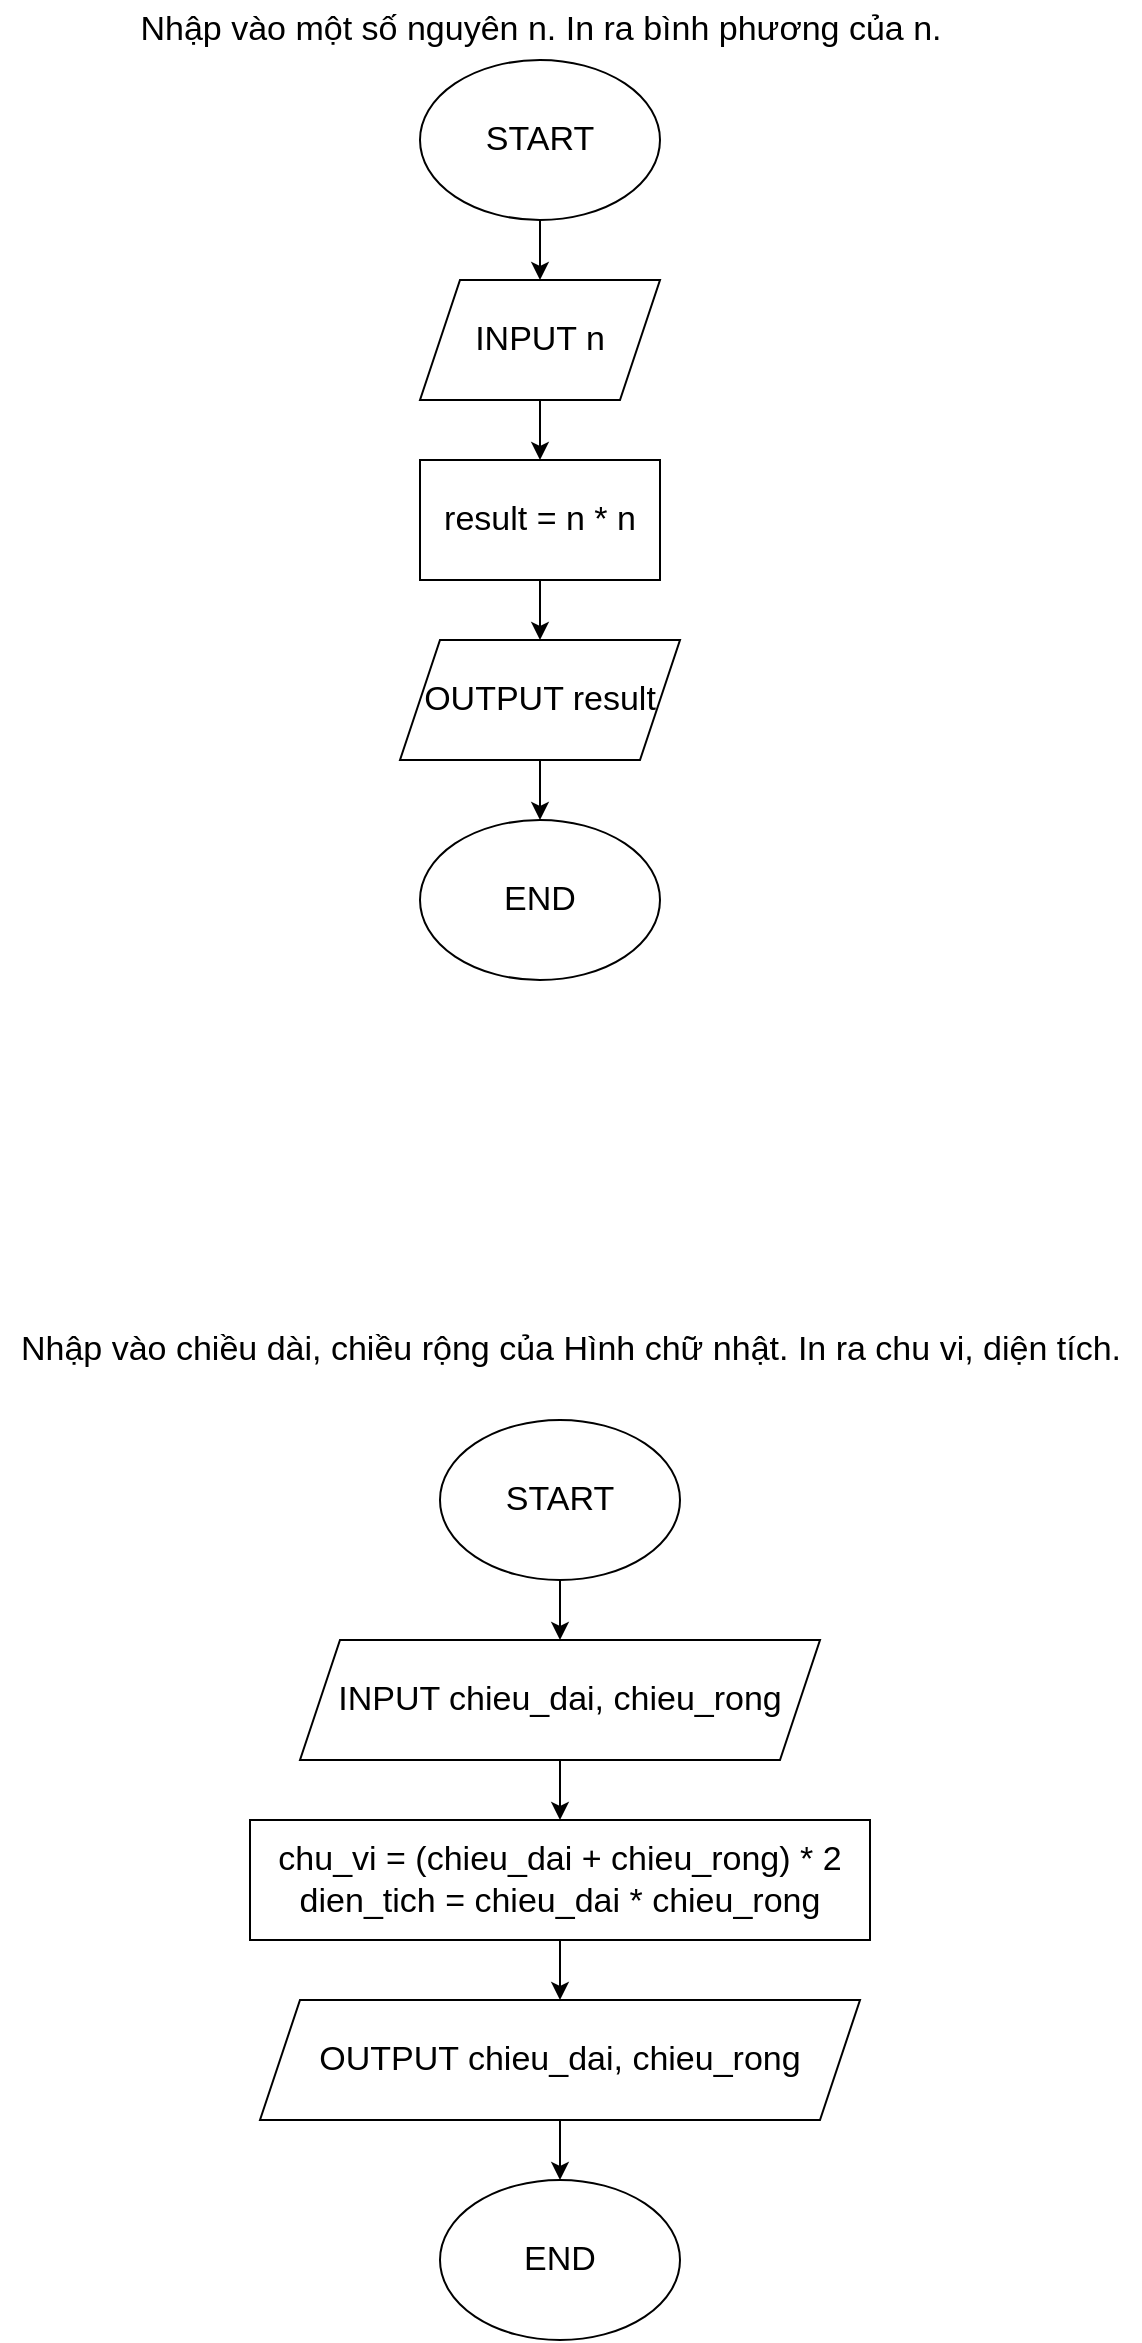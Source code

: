 <mxfile version="20.4.0" type="device" pages="6"><diagram id="KJaSluL_ioT5hBm9Aq_H" name="Page-1"><mxGraphModel dx="2382" dy="1279" grid="0" gridSize="10" guides="1" tooltips="1" connect="1" arrows="1" fold="1" page="0" pageScale="1" pageWidth="850" pageHeight="1100" math="0" shadow="0"><root><mxCell id="0"/><mxCell id="1" parent="0"/><mxCell id="9l7azfOI4vsaY6an6UVq-1" value="Nhập vào một số nguyên n. In ra bình phương của n.&lt;br style=&quot;font-size: 17px;&quot;&gt;" style="text;html=1;align=center;verticalAlign=middle;resizable=0;points=[];autosize=1;strokeColor=none;fillColor=none;fontSize=17;" parent="1" vertex="1"><mxGeometry x="60" y="90" width="420" height="30" as="geometry"/></mxCell><mxCell id="9l7azfOI4vsaY6an6UVq-2" value="START" style="ellipse;whiteSpace=wrap;html=1;fontSize=17;" parent="1" vertex="1"><mxGeometry x="210" y="120" width="120" height="80" as="geometry"/></mxCell><mxCell id="9l7azfOI4vsaY6an6UVq-3" value="INPUT n" style="shape=parallelogram;perimeter=parallelogramPerimeter;whiteSpace=wrap;html=1;fixedSize=1;fontSize=17;" parent="1" vertex="1"><mxGeometry x="210" y="230" width="120" height="60" as="geometry"/></mxCell><mxCell id="9l7azfOI4vsaY6an6UVq-4" value="result = n * n" style="rounded=0;whiteSpace=wrap;html=1;fontSize=17;" parent="1" vertex="1"><mxGeometry x="210" y="320" width="120" height="60" as="geometry"/></mxCell><mxCell id="9l7azfOI4vsaY6an6UVq-5" value="OUTPUT result" style="shape=parallelogram;perimeter=parallelogramPerimeter;whiteSpace=wrap;html=1;fixedSize=1;fontSize=17;" parent="1" vertex="1"><mxGeometry x="200" y="410" width="140" height="60" as="geometry"/></mxCell><mxCell id="9l7azfOI4vsaY6an6UVq-6" value="END" style="ellipse;whiteSpace=wrap;html=1;fontSize=17;" parent="1" vertex="1"><mxGeometry x="210" y="500" width="120" height="80" as="geometry"/></mxCell><mxCell id="9l7azfOI4vsaY6an6UVq-7" value="" style="endArrow=classic;html=1;rounded=0;fontSize=17;exitX=0.5;exitY=1;exitDx=0;exitDy=0;" parent="1" source="9l7azfOI4vsaY6an6UVq-2" target="9l7azfOI4vsaY6an6UVq-3" edge="1"><mxGeometry width="50" height="50" relative="1" as="geometry"><mxPoint x="340" y="360" as="sourcePoint"/><mxPoint x="390" y="310" as="targetPoint"/></mxGeometry></mxCell><mxCell id="9l7azfOI4vsaY6an6UVq-8" value="" style="endArrow=classic;html=1;rounded=0;fontSize=17;exitX=0.5;exitY=1;exitDx=0;exitDy=0;entryX=0.5;entryY=0;entryDx=0;entryDy=0;" parent="1" source="9l7azfOI4vsaY6an6UVq-3" target="9l7azfOI4vsaY6an6UVq-4" edge="1"><mxGeometry width="50" height="50" relative="1" as="geometry"><mxPoint x="340" y="360" as="sourcePoint"/><mxPoint x="390" y="310" as="targetPoint"/></mxGeometry></mxCell><mxCell id="9l7azfOI4vsaY6an6UVq-9" value="" style="endArrow=classic;html=1;rounded=0;fontSize=17;exitX=0.5;exitY=1;exitDx=0;exitDy=0;entryX=0.5;entryY=0;entryDx=0;entryDy=0;" parent="1" source="9l7azfOI4vsaY6an6UVq-4" target="9l7azfOI4vsaY6an6UVq-5" edge="1"><mxGeometry width="50" height="50" relative="1" as="geometry"><mxPoint x="340" y="360" as="sourcePoint"/><mxPoint x="390" y="310" as="targetPoint"/></mxGeometry></mxCell><mxCell id="9l7azfOI4vsaY6an6UVq-10" value="" style="endArrow=classic;html=1;rounded=0;fontSize=17;exitX=0.5;exitY=1;exitDx=0;exitDy=0;entryX=0.5;entryY=0;entryDx=0;entryDy=0;" parent="1" source="9l7azfOI4vsaY6an6UVq-5" target="9l7azfOI4vsaY6an6UVq-6" edge="1"><mxGeometry width="50" height="50" relative="1" as="geometry"><mxPoint x="340" y="360" as="sourcePoint"/><mxPoint x="390" y="310" as="targetPoint"/></mxGeometry></mxCell><mxCell id="AJdXnvvBUeq_GuWHUJze-1" value="Nhập vào chiều dài, chiều rộng của Hình chữ nhật. In ra chu vi, diện tích.&lt;br&gt;" style="text;html=1;align=center;verticalAlign=middle;resizable=0;points=[];autosize=1;strokeColor=none;fillColor=none;fontSize=17;" parent="1" vertex="1"><mxGeometry y="750" width="570" height="30" as="geometry"/></mxCell><mxCell id="AJdXnvvBUeq_GuWHUJze-2" value="START" style="ellipse;whiteSpace=wrap;html=1;fontSize=17;" parent="1" vertex="1"><mxGeometry x="220" y="800" width="120" height="80" as="geometry"/></mxCell><mxCell id="AJdXnvvBUeq_GuWHUJze-3" value="INPUT chieu_dai, chieu_rong" style="shape=parallelogram;perimeter=parallelogramPerimeter;whiteSpace=wrap;html=1;fixedSize=1;fontSize=17;" parent="1" vertex="1"><mxGeometry x="150" y="910" width="260" height="60" as="geometry"/></mxCell><mxCell id="AJdXnvvBUeq_GuWHUJze-4" value="chu_vi = (chieu_dai + chieu_rong) * 2&lt;br&gt;dien_tich = chieu_dai * chieu_rong" style="rounded=0;whiteSpace=wrap;html=1;fontSize=17;" parent="1" vertex="1"><mxGeometry x="125" y="1000" width="310" height="60" as="geometry"/></mxCell><mxCell id="AJdXnvvBUeq_GuWHUJze-5" value="OUTPUT chieu_dai, chieu_rong" style="shape=parallelogram;perimeter=parallelogramPerimeter;whiteSpace=wrap;html=1;fixedSize=1;fontSize=17;" parent="1" vertex="1"><mxGeometry x="130" y="1090" width="300" height="60" as="geometry"/></mxCell><mxCell id="AJdXnvvBUeq_GuWHUJze-6" value="END" style="ellipse;whiteSpace=wrap;html=1;fontSize=17;" parent="1" vertex="1"><mxGeometry x="220" y="1180" width="120" height="80" as="geometry"/></mxCell><mxCell id="AJdXnvvBUeq_GuWHUJze-7" value="" style="endArrow=classic;html=1;rounded=0;fontSize=17;exitX=0.5;exitY=1;exitDx=0;exitDy=0;" parent="1" source="AJdXnvvBUeq_GuWHUJze-2" target="AJdXnvvBUeq_GuWHUJze-3" edge="1"><mxGeometry width="50" height="50" relative="1" as="geometry"><mxPoint x="350" y="1040" as="sourcePoint"/><mxPoint x="400" y="990" as="targetPoint"/></mxGeometry></mxCell><mxCell id="AJdXnvvBUeq_GuWHUJze-8" value="" style="endArrow=classic;html=1;rounded=0;fontSize=17;exitX=0.5;exitY=1;exitDx=0;exitDy=0;entryX=0.5;entryY=0;entryDx=0;entryDy=0;" parent="1" source="AJdXnvvBUeq_GuWHUJze-3" target="AJdXnvvBUeq_GuWHUJze-4" edge="1"><mxGeometry width="50" height="50" relative="1" as="geometry"><mxPoint x="350" y="1040" as="sourcePoint"/><mxPoint x="400" y="990" as="targetPoint"/></mxGeometry></mxCell><mxCell id="AJdXnvvBUeq_GuWHUJze-9" value="" style="endArrow=classic;html=1;rounded=0;fontSize=17;exitX=0.5;exitY=1;exitDx=0;exitDy=0;entryX=0.5;entryY=0;entryDx=0;entryDy=0;" parent="1" source="AJdXnvvBUeq_GuWHUJze-4" target="AJdXnvvBUeq_GuWHUJze-5" edge="1"><mxGeometry width="50" height="50" relative="1" as="geometry"><mxPoint x="350" y="1040" as="sourcePoint"/><mxPoint x="400" y="990" as="targetPoint"/></mxGeometry></mxCell><mxCell id="AJdXnvvBUeq_GuWHUJze-10" value="" style="endArrow=classic;html=1;rounded=0;fontSize=17;exitX=0.5;exitY=1;exitDx=0;exitDy=0;entryX=0.5;entryY=0;entryDx=0;entryDy=0;" parent="1" source="AJdXnvvBUeq_GuWHUJze-5" target="AJdXnvvBUeq_GuWHUJze-6" edge="1"><mxGeometry width="50" height="50" relative="1" as="geometry"><mxPoint x="350" y="1040" as="sourcePoint"/><mxPoint x="400" y="990" as="targetPoint"/></mxGeometry></mxCell></root></mxGraphModel></diagram><diagram id="gR_q0WXbsFqxSoSgBG-o" name="Page-2"><mxGraphModel dx="1551" dy="811" grid="1" gridSize="10" guides="1" tooltips="1" connect="1" arrows="1" fold="1" page="1" pageScale="1" pageWidth="850" pageHeight="1100" math="0" shadow="0"><root><mxCell id="0"/><mxCell id="1" parent="0"/><mxCell id="3a-u02je_2c-1AUHiI8F-1" value="Cho&amp;nbsp; 3 biến diem_toan, diem_ly_diem_hoa" style="text;html=1;align=center;verticalAlign=middle;resizable=0;points=[];autosize=1;strokeColor=none;fillColor=none;" parent="1" vertex="1"><mxGeometry x="110" y="70" width="250" height="30" as="geometry"/></mxCell><mxCell id="3a-u02je_2c-1AUHiI8F-2" value="Hãy tính điểm trung bình" style="text;html=1;align=center;verticalAlign=middle;resizable=0;points=[];autosize=1;strokeColor=none;fillColor=none;" parent="1" vertex="1"><mxGeometry x="110" y="100" width="150" height="30" as="geometry"/></mxCell><mxCell id="3a-u02je_2c-1AUHiI8F-3" value="Cho biết điểm trung bình có nằm trong mức giỏi không (điểm trung bình &amp;gt;= 8)" style="text;html=1;align=center;verticalAlign=middle;resizable=0;points=[];autosize=1;strokeColor=none;fillColor=none;" parent="1" vertex="1"><mxGeometry x="110" y="130" width="440" height="30" as="geometry"/></mxCell><mxCell id="3a-u02je_2c-1AUHiI8F-6" value="Cho biết điểm trung bình có nằm trong mức khá không (6 &amp;lt;= điểm trung bình &amp;lt; 8)" style="text;html=1;align=center;verticalAlign=middle;resizable=0;points=[];autosize=1;strokeColor=none;fillColor=none;" parent="1" vertex="1"><mxGeometry x="110" y="160" width="460" height="30" as="geometry"/></mxCell><mxCell id="3a-u02je_2c-1AUHiI8F-7" value="Cho biết điểm trung bình có nằm trong mức trung bình không (điểm trung bình &amp;lt; 6)" style="text;html=1;align=center;verticalAlign=middle;resizable=0;points=[];autosize=1;strokeColor=none;fillColor=none;" parent="1" vertex="1"><mxGeometry x="110" y="190" width="460" height="30" as="geometry"/></mxCell><mxCell id="3a-u02je_2c-1AUHiI8F-8" value="START" style="ellipse;whiteSpace=wrap;html=1;" parent="1" vertex="1"><mxGeometry x="610" y="60" width="120" height="70" as="geometry"/></mxCell><mxCell id="3a-u02je_2c-1AUHiI8F-9" value="diem_toan = 9&lt;br&gt;diem_ly = 8&lt;br&gt;diem_hoa = 7" style="rounded=0;whiteSpace=wrap;html=1;" parent="1" vertex="1"><mxGeometry x="610" y="150" width="120" height="60" as="geometry"/></mxCell><mxCell id="3a-u02je_2c-1AUHiI8F-10" value="dtb = (toan + ly + hoa) / 3" style="shape=parallelogram;perimeter=parallelogramPerimeter;whiteSpace=wrap;html=1;fixedSize=1;" parent="1" vertex="1"><mxGeometry x="510" y="230" width="230" height="60" as="geometry"/></mxCell><mxCell id="3a-u02je_2c-1AUHiI8F-11" value="print (dtb &amp;gt;= 8?)" style="rounded=0;whiteSpace=wrap;html=1;" parent="1" vertex="1"><mxGeometry x="610" y="310" width="120" height="60" as="geometry"/></mxCell><mxCell id="3a-u02je_2c-1AUHiI8F-12" value="print(6&amp;lt;= dtb &amp;lt; 8?)" style="rounded=0;whiteSpace=wrap;html=1;" parent="1" vertex="1"><mxGeometry x="610" y="390" width="120" height="60" as="geometry"/></mxCell><mxCell id="3a-u02je_2c-1AUHiI8F-13" value="print(dtb &amp;lt; 6?)" style="rounded=0;whiteSpace=wrap;html=1;" parent="1" vertex="1"><mxGeometry x="610" y="470" width="120" height="60" as="geometry"/></mxCell><mxCell id="3a-u02je_2c-1AUHiI8F-14" value="END" style="ellipse;whiteSpace=wrap;html=1;" parent="1" vertex="1"><mxGeometry x="610" y="540" width="120" height="80" as="geometry"/></mxCell></root></mxGraphModel></diagram><diagram id="6ET8f1TCmbgY9_1cdq5k" name="Page-3"><mxGraphModel dx="1551" dy="811" grid="1" gridSize="10" guides="1" tooltips="1" connect="1" arrows="1" fold="1" page="1" pageScale="1" pageWidth="850" pageHeight="1100" math="0" shadow="0"><root><mxCell id="0"/><mxCell id="1" parent="0"/></root></mxGraphModel></diagram><diagram id="FvQ0k6R-Psqwm1JtCNL-" name="Page-4"><mxGraphModel dx="2382" dy="1279" grid="0" gridSize="10" guides="1" tooltips="1" connect="1" arrows="1" fold="1" page="0" pageScale="1" pageWidth="850" pageHeight="1100" math="0" shadow="0"><root><mxCell id="0"/><mxCell id="1" parent="0"/><mxCell id="AAqtteWT0H1tyMADMcM9-1" value="Nhập vào số điểm cuối kỳ của một học sinh. Nếu số điểm &amp;gt;= 8.5 thì in ra &quot;Bạn được tuyển thẳng&quot;, ngược lại thì in ra &quot;Bạn chưa đủ điểm&quot;" style="text;html=1;align=center;verticalAlign=middle;resizable=0;points=[];autosize=1;strokeColor=none;fillColor=none;" parent="1" vertex="1"><mxGeometry x="42" y="68" width="746" height="26" as="geometry"/></mxCell><mxCell id="lqliUVgUVbDE-scyiXZh-1" value="START" style="ellipse;whiteSpace=wrap;html=1;" parent="1" vertex="1"><mxGeometry x="320" y="105" width="120" height="80" as="geometry"/></mxCell><mxCell id="lqliUVgUVbDE-scyiXZh-2" value="INPUT mark" style="shape=parallelogram;perimeter=parallelogramPerimeter;whiteSpace=wrap;html=1;fixedSize=1;" parent="1" vertex="1"><mxGeometry x="320" y="210" width="120" height="60" as="geometry"/></mxCell><mxCell id="lqliUVgUVbDE-scyiXZh-3" value="mark &amp;gt;= 8.5?" style="rhombus;whiteSpace=wrap;html=1;" parent="1" vertex="1"><mxGeometry x="307.5" y="290" width="145" height="80" as="geometry"/></mxCell><mxCell id="lqliUVgUVbDE-scyiXZh-4" value="&quot;Bạn được tuyển thẳng&quot;" style="shape=parallelogram;perimeter=parallelogramPerimeter;whiteSpace=wrap;html=1;fixedSize=1;" parent="1" vertex="1"><mxGeometry x="320" y="390" width="120" height="60" as="geometry"/></mxCell><mxCell id="lqliUVgUVbDE-scyiXZh-5" value="" style="endArrow=classic;html=1;rounded=0;exitX=0.5;exitY=1;exitDx=0;exitDy=0;entryX=0.5;entryY=0;entryDx=0;entryDy=0;" parent="1" source="lqliUVgUVbDE-scyiXZh-3" target="lqliUVgUVbDE-scyiXZh-4" edge="1"><mxGeometry width="50" height="50" relative="1" as="geometry"><mxPoint x="390" y="260" as="sourcePoint"/><mxPoint x="440" y="210" as="targetPoint"/></mxGeometry></mxCell><mxCell id="lqliUVgUVbDE-scyiXZh-6" value="True" style="text;html=1;align=center;verticalAlign=middle;resizable=0;points=[];autosize=1;strokeColor=none;fillColor=none;" parent="1" vertex="1"><mxGeometry x="390" y="360" width="50" height="30" as="geometry"/></mxCell><mxCell id="lqliUVgUVbDE-scyiXZh-7" value="END" style="ellipse;whiteSpace=wrap;html=1;" parent="1" vertex="1"><mxGeometry x="540" y="380" width="120" height="80" as="geometry"/></mxCell><mxCell id="lqliUVgUVbDE-scyiXZh-8" value="" style="endArrow=classic;html=1;rounded=0;exitX=1;exitY=0.5;exitDx=0;exitDy=0;entryX=0;entryY=0.5;entryDx=0;entryDy=0;" parent="1" source="lqliUVgUVbDE-scyiXZh-4" target="lqliUVgUVbDE-scyiXZh-7" edge="1"><mxGeometry width="50" height="50" relative="1" as="geometry"><mxPoint x="390" y="260" as="sourcePoint"/><mxPoint x="440" y="210" as="targetPoint"/></mxGeometry></mxCell><mxCell id="lqliUVgUVbDE-scyiXZh-10" value="False" style="text;html=1;align=center;verticalAlign=middle;resizable=0;points=[];autosize=1;strokeColor=none;fillColor=none;" parent="1" vertex="1"><mxGeometry x="446" y="302" width="50" height="30" as="geometry"/></mxCell><mxCell id="lqliUVgUVbDE-scyiXZh-11" value="" style="endArrow=classic;html=1;rounded=0;exitX=0.5;exitY=1;exitDx=0;exitDy=0;entryX=0.5;entryY=0;entryDx=0;entryDy=0;" parent="1" source="lqliUVgUVbDE-scyiXZh-2" target="lqliUVgUVbDE-scyiXZh-3" edge="1"><mxGeometry width="50" height="50" relative="1" as="geometry"><mxPoint x="390" y="380" as="sourcePoint"/><mxPoint x="375" y="290" as="targetPoint"/></mxGeometry></mxCell><mxCell id="lqliUVgUVbDE-scyiXZh-12" value="" style="endArrow=classic;html=1;rounded=0;exitX=0.5;exitY=1;exitDx=0;exitDy=0;entryX=0.5;entryY=0;entryDx=0;entryDy=0;" parent="1" source="lqliUVgUVbDE-scyiXZh-1" target="lqliUVgUVbDE-scyiXZh-2" edge="1"><mxGeometry width="50" height="50" relative="1" as="geometry"><mxPoint x="390" y="280" as="sourcePoint"/><mxPoint x="390" y="300" as="targetPoint"/></mxGeometry></mxCell><mxCell id="lqliUVgUVbDE-scyiXZh-13" value="&quot;Bạn chưa đủ &lt;br&gt;điểm&quot;" style="shape=parallelogram;perimeter=parallelogramPerimeter;whiteSpace=wrap;html=1;fixedSize=1;" parent="1" vertex="1"><mxGeometry x="548" y="294" width="120" height="60" as="geometry"/></mxCell><mxCell id="lqliUVgUVbDE-scyiXZh-14" value="" style="endArrow=classic;html=1;rounded=0;exitX=1;exitY=0.5;exitDx=0;exitDy=0;entryX=0.039;entryY=0.59;entryDx=0;entryDy=0;entryPerimeter=0;" parent="1" source="lqliUVgUVbDE-scyiXZh-3" target="lqliUVgUVbDE-scyiXZh-13" edge="1"><mxGeometry width="50" height="50" relative="1" as="geometry"><mxPoint x="311" y="271" as="sourcePoint"/><mxPoint x="361" y="221" as="targetPoint"/></mxGeometry></mxCell><mxCell id="lqliUVgUVbDE-scyiXZh-15" value="" style="endArrow=classic;html=1;rounded=0;exitX=0.435;exitY=1.039;exitDx=0;exitDy=0;entryX=0.5;entryY=0;entryDx=0;entryDy=0;exitPerimeter=0;" parent="1" source="lqliUVgUVbDE-scyiXZh-13" target="lqliUVgUVbDE-scyiXZh-7" edge="1"><mxGeometry width="50" height="50" relative="1" as="geometry"><mxPoint x="462.5" y="340" as="sourcePoint"/><mxPoint x="559.68" y="339.4" as="targetPoint"/></mxGeometry></mxCell></root></mxGraphModel></diagram><diagram id="p8TWgTPy66EhkiUv2yXs" name="Page-5"><mxGraphModel dx="2382" dy="1279" grid="0" gridSize="10" guides="1" tooltips="1" connect="1" arrows="1" fold="1" page="0" pageScale="1" pageWidth="850" pageHeight="1100" math="0" shadow="0"><root><mxCell id="0"/><mxCell id="1" parent="0"/><mxCell id="0fe-Fd5XnUNfRFvdM8Rn-1" value="START" style="ellipse;whiteSpace=wrap;html=1;" parent="1" vertex="1"><mxGeometry x="330" y="20" width="120" height="80" as="geometry"/></mxCell><mxCell id="0fe-Fd5XnUNfRFvdM8Rn-2" value="INPUT N" style="shape=parallelogram;perimeter=parallelogramPerimeter;whiteSpace=wrap;html=1;fixedSize=1;" parent="1" vertex="1"><mxGeometry x="330" y="120" width="120" height="60" as="geometry"/></mxCell><mxCell id="0fe-Fd5XnUNfRFvdM8Rn-3" value="" style="endArrow=classic;html=1;rounded=0;exitX=0.5;exitY=1;exitDx=0;exitDy=0;" parent="1" source="0fe-Fd5XnUNfRFvdM8Rn-1" target="0fe-Fd5XnUNfRFvdM8Rn-2" edge="1"><mxGeometry width="50" height="50" relative="1" as="geometry"><mxPoint x="440" y="270" as="sourcePoint"/><mxPoint x="490" y="220" as="targetPoint"/></mxGeometry></mxCell><mxCell id="0fe-Fd5XnUNfRFvdM8Rn-5" value="" style="endArrow=classic;html=1;rounded=0;exitX=0.5;exitY=1;exitDx=0;exitDy=0;entryX=0.5;entryY=0;entryDx=0;entryDy=0;" parent="1" source="0fe-Fd5XnUNfRFvdM8Rn-2" target="0fe-Fd5XnUNfRFvdM8Rn-7" edge="1"><mxGeometry width="50" height="50" relative="1" as="geometry"><mxPoint x="440" y="270" as="sourcePoint"/><mxPoint x="390" y="200" as="targetPoint"/></mxGeometry></mxCell><mxCell id="0fe-Fd5XnUNfRFvdM8Rn-7" value="n &amp;gt;= 1?" style="rhombus;whiteSpace=wrap;html=1;" parent="1" vertex="1"><mxGeometry x="325" y="280" width="130" height="80" as="geometry"/></mxCell><mxCell id="0fe-Fd5XnUNfRFvdM8Rn-8" value="[0, n]" style="text;html=1;align=center;verticalAlign=middle;resizable=0;points=[];autosize=1;strokeColor=none;fillColor=none;" parent="1" vertex="1"><mxGeometry x="55" y="75" width="50" height="30" as="geometry"/></mxCell><mxCell id="0fe-Fd5XnUNfRFvdM8Rn-12" value="PRINT n if n %2 == 1" style="shape=parallelogram;perimeter=parallelogramPerimeter;whiteSpace=wrap;html=1;fixedSize=1;" parent="1" vertex="1"><mxGeometry x="312.5" y="380" width="155" height="60" as="geometry"/></mxCell><mxCell id="0fe-Fd5XnUNfRFvdM8Rn-13" value="" style="endArrow=classic;html=1;rounded=0;exitX=0.5;exitY=1;exitDx=0;exitDy=0;entryX=0.5;entryY=0;entryDx=0;entryDy=0;" parent="1" source="0fe-Fd5XnUNfRFvdM8Rn-7" target="0fe-Fd5XnUNfRFvdM8Rn-12" edge="1"><mxGeometry width="50" height="50" relative="1" as="geometry"><mxPoint x="440" y="270" as="sourcePoint"/><mxPoint x="490" y="220" as="targetPoint"/></mxGeometry></mxCell><mxCell id="0fe-Fd5XnUNfRFvdM8Rn-14" value="n -= 1" style="rounded=0;whiteSpace=wrap;html=1;" parent="1" vertex="1"><mxGeometry x="330" y="460" width="120" height="60" as="geometry"/></mxCell><mxCell id="0fe-Fd5XnUNfRFvdM8Rn-15" value="" style="endArrow=classic;html=1;rounded=0;exitX=0.5;exitY=1;exitDx=0;exitDy=0;entryX=0.5;entryY=0;entryDx=0;entryDy=0;" parent="1" source="0fe-Fd5XnUNfRFvdM8Rn-12" target="0fe-Fd5XnUNfRFvdM8Rn-14" edge="1"><mxGeometry width="50" height="50" relative="1" as="geometry"><mxPoint x="440" y="300" as="sourcePoint"/><mxPoint x="490" y="250" as="targetPoint"/></mxGeometry></mxCell><mxCell id="0fe-Fd5XnUNfRFvdM8Rn-16" value="" style="endArrow=classic;html=1;rounded=0;exitX=0;exitY=0.5;exitDx=0;exitDy=0;entryX=0;entryY=0.5;entryDx=0;entryDy=0;" parent="1" source="0fe-Fd5XnUNfRFvdM8Rn-14" target="0fe-Fd5XnUNfRFvdM8Rn-7" edge="1"><mxGeometry width="50" height="50" relative="1" as="geometry"><mxPoint x="440" y="300" as="sourcePoint"/><mxPoint x="490" y="250" as="targetPoint"/><Array as="points"><mxPoint x="280" y="490"/><mxPoint x="280" y="320"/></Array></mxGeometry></mxCell><mxCell id="0fe-Fd5XnUNfRFvdM8Rn-17" value="END" style="ellipse;whiteSpace=wrap;html=1;" parent="1" vertex="1"><mxGeometry x="540" y="280" width="120" height="80" as="geometry"/></mxCell><mxCell id="0fe-Fd5XnUNfRFvdM8Rn-20" value="" style="endArrow=classic;html=1;rounded=0;exitX=1;exitY=0.5;exitDx=0;exitDy=0;entryX=0;entryY=0.5;entryDx=0;entryDy=0;" parent="1" source="0fe-Fd5XnUNfRFvdM8Rn-7" target="0fe-Fd5XnUNfRFvdM8Rn-17" edge="1"><mxGeometry width="50" height="50" relative="1" as="geometry"><mxPoint x="440" y="300" as="sourcePoint"/><mxPoint x="490" y="250" as="targetPoint"/></mxGeometry></mxCell><mxCell id="0fe-Fd5XnUNfRFvdM8Rn-21" value="False" style="text;html=1;align=center;verticalAlign=middle;resizable=0;points=[];autosize=1;strokeColor=none;fillColor=none;" parent="1" vertex="1"><mxGeometry x="450" y="290" width="50" height="30" as="geometry"/></mxCell><mxCell id="0fe-Fd5XnUNfRFvdM8Rn-22" value="True" style="text;html=1;align=center;verticalAlign=middle;resizable=0;points=[];autosize=1;strokeColor=none;fillColor=none;" parent="1" vertex="1"><mxGeometry x="390" y="350" width="50" height="30" as="geometry"/></mxCell></root></mxGraphModel></diagram><diagram id="BdD9fGr5nfUEw57bRaW4" name="Page-6"><mxGraphModel dx="447" dy="602" grid="0" gridSize="10" guides="1" tooltips="1" connect="1" arrows="1" fold="1" page="0" pageScale="1" pageWidth="850" pageHeight="1100" math="0" shadow="0"><root><mxCell id="0"/><mxCell id="1" parent="0"/><mxCell id="ImeiyKsb5gMNKJSa9Kx_-1" value="INPUT n" style="shape=parallelogram;perimeter=parallelogramPerimeter;whiteSpace=wrap;html=1;fixedSize=1;" vertex="1" parent="1"><mxGeometry x="320" y="200" width="120" height="60" as="geometry"/></mxCell><mxCell id="ImeiyKsb5gMNKJSa9Kx_-7" value="" style="edgeStyle=orthogonalEdgeStyle;rounded=0;orthogonalLoop=1;jettySize=auto;html=1;" edge="1" parent="1" source="ImeiyKsb5gMNKJSa9Kx_-2" target="ImeiyKsb5gMNKJSa9Kx_-4"><mxGeometry relative="1" as="geometry"/></mxCell><mxCell id="ImeiyKsb5gMNKJSa9Kx_-2" value="i = 2, check = True" style="rounded=0;whiteSpace=wrap;html=1;" vertex="1" parent="1"><mxGeometry x="320" y="290" width="120" height="60" as="geometry"/></mxCell><mxCell id="ImeiyKsb5gMNKJSa9Kx_-3" value="2, n -1" style="text;html=1;align=center;verticalAlign=middle;resizable=0;points=[];autosize=1;strokeColor=none;fillColor=none;" vertex="1" parent="1"><mxGeometry x="80" y="235" width="60" height="30" as="geometry"/></mxCell><mxCell id="ImeiyKsb5gMNKJSa9Kx_-9" value="" style="edgeStyle=orthogonalEdgeStyle;rounded=0;orthogonalLoop=1;jettySize=auto;html=1;" edge="1" parent="1" source="ImeiyKsb5gMNKJSa9Kx_-4" target="ImeiyKsb5gMNKJSa9Kx_-8"><mxGeometry relative="1" as="geometry"/></mxCell><mxCell id="ImeiyKsb5gMNKJSa9Kx_-4" value="i &amp;lt; n?" style="rhombus;whiteSpace=wrap;html=1;" vertex="1" parent="1"><mxGeometry x="320" y="370" width="120" height="80" as="geometry"/></mxCell><mxCell id="ImeiyKsb5gMNKJSa9Kx_-5" value="" style="endArrow=classic;html=1;rounded=0;exitX=0.449;exitY=0.995;exitDx=0;exitDy=0;exitPerimeter=0;entryX=0.461;entryY=0.02;entryDx=0;entryDy=0;entryPerimeter=0;" edge="1" parent="1" source="ImeiyKsb5gMNKJSa9Kx_-1" target="ImeiyKsb5gMNKJSa9Kx_-2"><mxGeometry width="50" height="50" relative="1" as="geometry"><mxPoint x="370" y="430" as="sourcePoint"/><mxPoint x="420" y="380" as="targetPoint"/></mxGeometry></mxCell><mxCell id="ImeiyKsb5gMNKJSa9Kx_-11" style="edgeStyle=orthogonalEdgeStyle;rounded=0;orthogonalLoop=1;jettySize=auto;html=1;entryX=0;entryY=0.5;entryDx=0;entryDy=0;" edge="1" parent="1" source="ImeiyKsb5gMNKJSa9Kx_-8" target="ImeiyKsb5gMNKJSa9Kx_-10"><mxGeometry relative="1" as="geometry"/></mxCell><mxCell id="ImeiyKsb5gMNKJSa9Kx_-8" value="n % i = 0?" style="rhombus;whiteSpace=wrap;html=1;" vertex="1" parent="1"><mxGeometry x="320" y="470" width="120" height="80" as="geometry"/></mxCell><mxCell id="ImeiyKsb5gMNKJSa9Kx_-10" value="n KHÔNG là số nguyên tố" style="shape=parallelogram;perimeter=parallelogramPerimeter;whiteSpace=wrap;html=1;fixedSize=1;" vertex="1" parent="1"><mxGeometry x="480" y="480" width="120" height="60" as="geometry"/></mxCell><mxCell id="ImeiyKsb5gMNKJSa9Kx_-12" value="True" style="text;html=1;align=center;verticalAlign=middle;resizable=0;points=[];autosize=1;strokeColor=none;fillColor=none;" vertex="1" parent="1"><mxGeometry x="430" y="490" width="50" height="30" as="geometry"/></mxCell><mxCell id="ImeiyKsb5gMNKJSa9Kx_-15" value="" style="endArrow=classic;html=1;rounded=0;exitX=0.5;exitY=1;exitDx=0;exitDy=0;" edge="1" parent="1" source="ImeiyKsb5gMNKJSa9Kx_-8"><mxGeometry width="50" height="50" relative="1" as="geometry"><mxPoint x="370" y="690" as="sourcePoint"/><mxPoint x="380" y="360" as="targetPoint"/><Array as="points"><mxPoint x="380" y="570"/><mxPoint x="280" y="570"/><mxPoint x="280" y="360"/></Array></mxGeometry></mxCell><mxCell id="ImeiyKsb5gMNKJSa9Kx_-16" value="False" style="text;html=1;align=center;verticalAlign=middle;resizable=0;points=[];autosize=1;strokeColor=none;fillColor=none;" vertex="1" parent="1"><mxGeometry x="375" y="550" width="50" height="30" as="geometry"/></mxCell><mxCell id="ImeiyKsb5gMNKJSa9Kx_-17" value="n = 9" style="text;html=1;align=center;verticalAlign=middle;resizable=0;points=[];autosize=1;strokeColor=none;fillColor=none;" vertex="1" parent="1"><mxGeometry x="85" y="285" width="50" height="30" as="geometry"/></mxCell><mxCell id="ImeiyKsb5gMNKJSa9Kx_-18" value="n là số nguyên tố" style="shape=parallelogram;perimeter=parallelogramPerimeter;whiteSpace=wrap;html=1;fixedSize=1;" vertex="1" parent="1"><mxGeometry x="315" y="690" width="120" height="60" as="geometry"/></mxCell><mxCell id="ImeiyKsb5gMNKJSa9Kx_-20" value="i += 1" style="text;html=1;align=center;verticalAlign=middle;resizable=0;points=[];autosize=1;strokeColor=none;fillColor=none;" vertex="1" parent="1"><mxGeometry x="270" y="360" width="50" height="30" as="geometry"/></mxCell><mxCell id="ImeiyKsb5gMNKJSa9Kx_-21" value="check = False" style="rounded=0;whiteSpace=wrap;html=1;" vertex="1" parent="1"><mxGeometry x="630" y="480" width="120" height="60" as="geometry"/></mxCell><mxCell id="ImeiyKsb5gMNKJSa9Kx_-22" value="" style="endArrow=classic;html=1;rounded=0;exitX=0.919;exitY=0.57;exitDx=0;exitDy=0;exitPerimeter=0;entryX=-0.006;entryY=0.57;entryDx=0;entryDy=0;entryPerimeter=0;" edge="1" parent="1" source="ImeiyKsb5gMNKJSa9Kx_-10" target="ImeiyKsb5gMNKJSa9Kx_-21"><mxGeometry width="50" height="50" relative="1" as="geometry"><mxPoint x="490" y="520" as="sourcePoint"/><mxPoint x="540" y="470" as="targetPoint"/></mxGeometry></mxCell><mxCell id="ImeiyKsb5gMNKJSa9Kx_-23" value="" style="endArrow=classic;html=1;rounded=0;exitX=0.5;exitY=1;exitDx=0;exitDy=0;entryX=0.542;entryY=0;entryDx=0;entryDy=0;entryPerimeter=0;" edge="1" parent="1" source="ImeiyKsb5gMNKJSa9Kx_-25" target="ImeiyKsb5gMNKJSa9Kx_-18"><mxGeometry width="50" height="50" relative="1" as="geometry"><mxPoint x="490" y="690" as="sourcePoint"/><mxPoint x="520" y="660" as="targetPoint"/></mxGeometry></mxCell><mxCell id="ImeiyKsb5gMNKJSa9Kx_-25" value="check = True?" style="rhombus;whiteSpace=wrap;html=1;" vertex="1" parent="1"><mxGeometry x="315" y="590" width="130" height="80" as="geometry"/></mxCell><mxCell id="ImeiyKsb5gMNKJSa9Kx_-26" value="" style="endArrow=classic;html=1;rounded=0;exitX=0.5;exitY=1;exitDx=0;exitDy=0;entryX=0.5;entryY=0;entryDx=0;entryDy=0;" edge="1" parent="1" source="ImeiyKsb5gMNKJSa9Kx_-8" target="ImeiyKsb5gMNKJSa9Kx_-25"><mxGeometry width="50" height="50" relative="1" as="geometry"><mxPoint x="395" y="680" as="sourcePoint"/><mxPoint x="395.04" y="700" as="targetPoint"/></mxGeometry></mxCell></root></mxGraphModel></diagram></mxfile>
